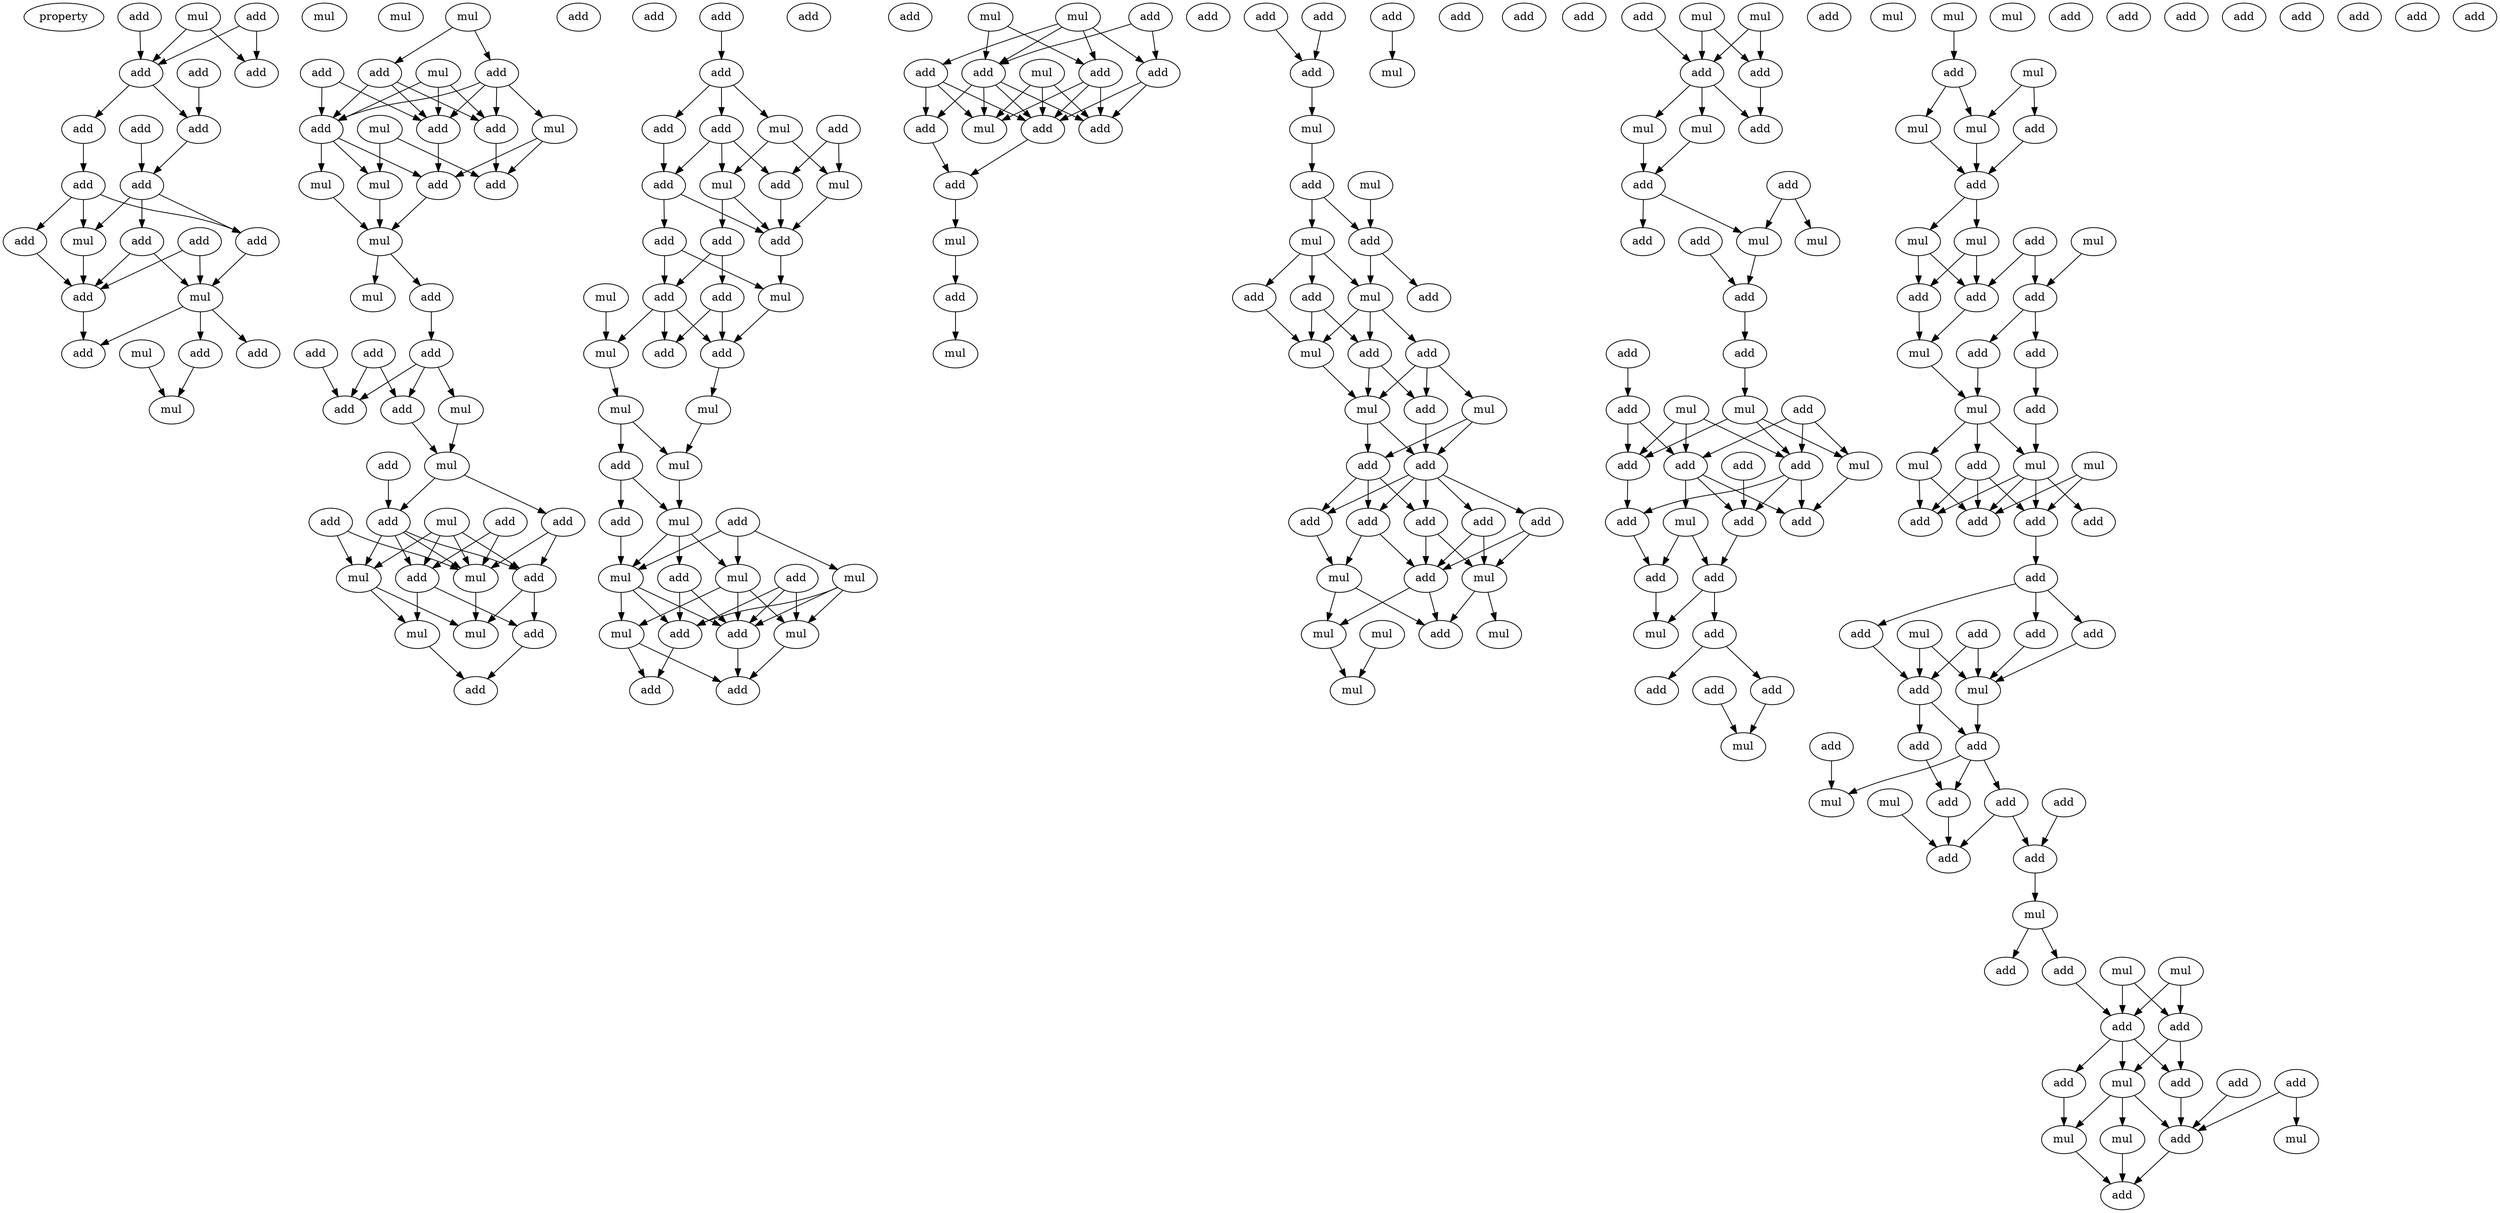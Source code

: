digraph {
    node [fontcolor=black]
    property [mul=2,lf=1.2]
    0 [ label = add ];
    1 [ label = mul ];
    2 [ label = add ];
    3 [ label = mul ];
    4 [ label = add ];
    5 [ label = add ];
    6 [ label = add ];
    7 [ label = add ];
    8 [ label = add ];
    9 [ label = add ];
    10 [ label = add ];
    11 [ label = add ];
    12 [ label = add ];
    13 [ label = add ];
    14 [ label = add ];
    15 [ label = add ];
    16 [ label = mul ];
    17 [ label = mul ];
    18 [ label = add ];
    19 [ label = mul ];
    20 [ label = add ];
    21 [ label = add ];
    22 [ label = add ];
    23 [ label = mul ];
    24 [ label = mul ];
    25 [ label = mul ];
    26 [ label = add ];
    27 [ label = mul ];
    28 [ label = add ];
    29 [ label = add ];
    30 [ label = mul ];
    31 [ label = add ];
    32 [ label = mul ];
    33 [ label = add ];
    34 [ label = add ];
    35 [ label = add ];
    36 [ label = mul ];
    37 [ label = mul ];
    38 [ label = add ];
    39 [ label = mul ];
    40 [ label = mul ];
    41 [ label = add ];
    42 [ label = add ];
    43 [ label = add ];
    44 [ label = add ];
    45 [ label = add ];
    46 [ label = add ];
    47 [ label = add ];
    48 [ label = mul ];
    49 [ label = add ];
    50 [ label = mul ];
    51 [ label = add ];
    52 [ label = mul ];
    53 [ label = add ];
    54 [ label = add ];
    55 [ label = add ];
    56 [ label = add ];
    57 [ label = add ];
    58 [ label = mul ];
    59 [ label = add ];
    60 [ label = mul ];
    61 [ label = add ];
    62 [ label = mul ];
    63 [ label = mul ];
    64 [ label = add ];
    65 [ label = add ];
    66 [ label = add ];
    67 [ label = add ];
    68 [ label = add ];
    69 [ label = add ];
    70 [ label = add ];
    71 [ label = mul ];
    72 [ label = add ];
    73 [ label = mul ];
    74 [ label = add ];
    75 [ label = mul ];
    76 [ label = add ];
    77 [ label = add ];
    78 [ label = add ];
    79 [ label = mul ];
    80 [ label = add ];
    81 [ label = add ];
    82 [ label = mul ];
    83 [ label = add ];
    84 [ label = add ];
    85 [ label = mul ];
    86 [ label = mul ];
    87 [ label = mul ];
    88 [ label = mul ];
    89 [ label = add ];
    90 [ label = mul ];
    91 [ label = add ];
    92 [ label = add ];
    93 [ label = add ];
    94 [ label = mul ];
    95 [ label = mul ];
    96 [ label = add ];
    97 [ label = mul ];
    98 [ label = add ];
    99 [ label = mul ];
    100 [ label = add ];
    101 [ label = mul ];
    102 [ label = add ];
    103 [ label = add ];
    104 [ label = add ];
    105 [ label = mul ];
    106 [ label = mul ];
    107 [ label = add ];
    108 [ label = add ];
    109 [ label = add ];
    110 [ label = add ];
    111 [ label = add ];
    112 [ label = mul ];
    113 [ label = add ];
    114 [ label = add ];
    115 [ label = mul ];
    116 [ label = add ];
    117 [ label = add ];
    118 [ label = mul ];
    119 [ label = add ];
    120 [ label = add ];
    121 [ label = mul ];
    122 [ label = add ];
    123 [ label = add ];
    124 [ label = add ];
    125 [ label = add ];
    126 [ label = add ];
    127 [ label = mul ];
    128 [ label = mul ];
    129 [ label = add ];
    130 [ label = add ];
    131 [ label = mul ];
    132 [ label = mul ];
    133 [ label = add ];
    134 [ label = add ];
    135 [ label = mul ];
    136 [ label = add ];
    137 [ label = add ];
    138 [ label = add ];
    139 [ label = add ];
    140 [ label = mul ];
    141 [ label = add ];
    142 [ label = mul ];
    143 [ label = mul ];
    144 [ label = add ];
    145 [ label = add ];
    146 [ label = add ];
    147 [ label = add ];
    148 [ label = add ];
    149 [ label = add ];
    150 [ label = add ];
    151 [ label = add ];
    152 [ label = add ];
    153 [ label = mul ];
    154 [ label = mul ];
    155 [ label = mul ];
    156 [ label = mul ];
    157 [ label = add ];
    158 [ label = mul ];
    159 [ label = mul ];
    160 [ label = mul ];
    161 [ label = mul ];
    162 [ label = add ];
    163 [ label = add ];
    164 [ label = add ];
    165 [ label = mul ];
    166 [ label = add ];
    167 [ label = mul ];
    168 [ label = add ];
    169 [ label = add ];
    170 [ label = add ];
    171 [ label = add ];
    172 [ label = add ];
    173 [ label = mul ];
    174 [ label = mul ];
    175 [ label = add ];
    176 [ label = add ];
    177 [ label = add ];
    178 [ label = add ];
    179 [ label = add ];
    180 [ label = mul ];
    181 [ label = mul ];
    182 [ label = add ];
    183 [ label = add ];
    184 [ label = add ];
    185 [ label = add ];
    186 [ label = mul ];
    187 [ label = add ];
    188 [ label = add ];
    189 [ label = add ];
    190 [ label = mul ];
    191 [ label = add ];
    192 [ label = add ];
    193 [ label = mul ];
    194 [ label = add ];
    195 [ label = add ];
    196 [ label = add ];
    197 [ label = add ];
    198 [ label = mul ];
    199 [ label = mul ];
    200 [ label = mul ];
    201 [ label = mul ];
    202 [ label = add ];
    203 [ label = add ];
    204 [ label = mul ];
    205 [ label = mul ];
    206 [ label = add ];
    207 [ label = add ];
    208 [ label = mul ];
    209 [ label = mul ];
    210 [ label = mul ];
    211 [ label = add ];
    212 [ label = add ];
    213 [ label = add ];
    214 [ label = add ];
    215 [ label = mul ];
    216 [ label = add ];
    217 [ label = mul ];
    218 [ label = add ];
    219 [ label = mul ];
    220 [ label = add ];
    221 [ label = mul ];
    222 [ label = mul ];
    223 [ label = add ];
    224 [ label = mul ];
    225 [ label = add ];
    226 [ label = add ];
    227 [ label = add ];
    228 [ label = add ];
    229 [ label = add ];
    230 [ label = add ];
    231 [ label = mul ];
    232 [ label = add ];
    233 [ label = add ];
    234 [ label = add ];
    235 [ label = add ];
    236 [ label = mul ];
    237 [ label = add ];
    238 [ label = add ];
    239 [ label = add ];
    240 [ label = mul ];
    241 [ label = add ];
    242 [ label = add ];
    243 [ label = mul ];
    244 [ label = add ];
    245 [ label = add ];
    246 [ label = add ];
    247 [ label = mul ];
    248 [ label = add ];
    249 [ label = mul ];
    250 [ label = add ];
    251 [ label = mul ];
    252 [ label = add ];
    253 [ label = add ];
    254 [ label = add ];
    255 [ label = add ];
    256 [ label = add ];
    257 [ label = add ];
    258 [ label = mul ];
    259 [ label = add ];
    260 [ label = add ];
    261 [ label = mul ];
    262 [ label = mul ];
    263 [ label = mul ];
    264 [ label = add ];
    265 [ label = add ];
    266 [ label = add ];
    267 [ label = add ];
    268 [ label = add ];
    269 [ label = add ];
    270 [ label = add ];
    0 -> 5 [ name = 0 ];
    2 -> 5 [ name = 1 ];
    2 -> 6 [ name = 2 ];
    3 -> 5 [ name = 3 ];
    3 -> 6 [ name = 4 ];
    4 -> 7 [ name = 5 ];
    5 -> 7 [ name = 6 ];
    5 -> 8 [ name = 7 ];
    7 -> 10 [ name = 8 ];
    8 -> 11 [ name = 9 ];
    9 -> 10 [ name = 10 ];
    10 -> 12 [ name = 11 ];
    10 -> 15 [ name = 12 ];
    10 -> 16 [ name = 13 ];
    11 -> 12 [ name = 14 ];
    11 -> 13 [ name = 15 ];
    11 -> 16 [ name = 16 ];
    12 -> 17 [ name = 17 ];
    13 -> 18 [ name = 18 ];
    14 -> 17 [ name = 19 ];
    14 -> 18 [ name = 20 ];
    15 -> 17 [ name = 21 ];
    15 -> 18 [ name = 22 ];
    16 -> 18 [ name = 23 ];
    17 -> 20 [ name = 24 ];
    17 -> 21 [ name = 25 ];
    17 -> 22 [ name = 26 ];
    18 -> 22 [ name = 27 ];
    20 -> 24 [ name = 28 ];
    23 -> 24 [ name = 29 ];
    25 -> 26 [ name = 30 ];
    25 -> 28 [ name = 31 ];
    26 -> 31 [ name = 32 ];
    26 -> 33 [ name = 33 ];
    26 -> 34 [ name = 34 ];
    27 -> 31 [ name = 35 ];
    27 -> 33 [ name = 36 ];
    27 -> 34 [ name = 37 ];
    28 -> 31 [ name = 38 ];
    28 -> 32 [ name = 39 ];
    28 -> 33 [ name = 40 ];
    28 -> 34 [ name = 41 ];
    29 -> 31 [ name = 42 ];
    29 -> 33 [ name = 43 ];
    30 -> 35 [ name = 44 ];
    30 -> 36 [ name = 45 ];
    31 -> 36 [ name = 46 ];
    31 -> 37 [ name = 47 ];
    31 -> 38 [ name = 48 ];
    32 -> 35 [ name = 49 ];
    32 -> 38 [ name = 50 ];
    33 -> 38 [ name = 51 ];
    34 -> 35 [ name = 52 ];
    36 -> 39 [ name = 53 ];
    37 -> 39 [ name = 54 ];
    38 -> 39 [ name = 55 ];
    39 -> 40 [ name = 56 ];
    39 -> 41 [ name = 57 ];
    41 -> 44 [ name = 58 ];
    42 -> 46 [ name = 59 ];
    43 -> 46 [ name = 60 ];
    43 -> 49 [ name = 61 ];
    44 -> 46 [ name = 62 ];
    44 -> 48 [ name = 63 ];
    44 -> 49 [ name = 64 ];
    48 -> 50 [ name = 65 ];
    49 -> 50 [ name = 66 ];
    50 -> 54 [ name = 67 ];
    50 -> 55 [ name = 68 ];
    51 -> 54 [ name = 69 ];
    52 -> 57 [ name = 70 ];
    52 -> 58 [ name = 71 ];
    52 -> 59 [ name = 72 ];
    52 -> 60 [ name = 73 ];
    53 -> 58 [ name = 74 ];
    53 -> 59 [ name = 75 ];
    54 -> 57 [ name = 76 ];
    54 -> 58 [ name = 77 ];
    54 -> 59 [ name = 78 ];
    54 -> 60 [ name = 79 ];
    55 -> 57 [ name = 80 ];
    55 -> 58 [ name = 81 ];
    56 -> 58 [ name = 82 ];
    56 -> 60 [ name = 83 ];
    57 -> 61 [ name = 84 ];
    57 -> 62 [ name = 85 ];
    58 -> 62 [ name = 86 ];
    59 -> 61 [ name = 87 ];
    59 -> 63 [ name = 88 ];
    60 -> 62 [ name = 89 ];
    60 -> 63 [ name = 90 ];
    61 -> 64 [ name = 91 ];
    63 -> 64 [ name = 92 ];
    65 -> 66 [ name = 93 ];
    66 -> 67 [ name = 94 ];
    66 -> 70 [ name = 95 ];
    66 -> 71 [ name = 96 ];
    67 -> 72 [ name = 97 ];
    67 -> 74 [ name = 98 ];
    67 -> 75 [ name = 99 ];
    69 -> 72 [ name = 100 ];
    69 -> 73 [ name = 101 ];
    70 -> 74 [ name = 102 ];
    71 -> 73 [ name = 103 ];
    71 -> 75 [ name = 104 ];
    72 -> 76 [ name = 105 ];
    73 -> 76 [ name = 106 ];
    74 -> 76 [ name = 107 ];
    74 -> 78 [ name = 108 ];
    75 -> 76 [ name = 109 ];
    75 -> 77 [ name = 110 ];
    76 -> 82 [ name = 111 ];
    77 -> 80 [ name = 112 ];
    77 -> 81 [ name = 113 ];
    78 -> 80 [ name = 114 ];
    78 -> 82 [ name = 115 ];
    79 -> 85 [ name = 116 ];
    80 -> 83 [ name = 117 ];
    80 -> 84 [ name = 118 ];
    80 -> 85 [ name = 119 ];
    81 -> 83 [ name = 120 ];
    81 -> 84 [ name = 121 ];
    82 -> 83 [ name = 122 ];
    83 -> 87 [ name = 123 ];
    85 -> 86 [ name = 124 ];
    86 -> 88 [ name = 125 ];
    86 -> 89 [ name = 126 ];
    87 -> 88 [ name = 127 ];
    88 -> 90 [ name = 128 ];
    89 -> 90 [ name = 129 ];
    89 -> 91 [ name = 130 ];
    90 -> 93 [ name = 131 ];
    90 -> 95 [ name = 132 ];
    90 -> 97 [ name = 133 ];
    91 -> 97 [ name = 134 ];
    92 -> 94 [ name = 135 ];
    92 -> 95 [ name = 136 ];
    92 -> 97 [ name = 137 ];
    93 -> 98 [ name = 138 ];
    93 -> 100 [ name = 139 ];
    94 -> 98 [ name = 140 ];
    94 -> 99 [ name = 141 ];
    94 -> 100 [ name = 142 ];
    95 -> 99 [ name = 143 ];
    95 -> 100 [ name = 144 ];
    95 -> 101 [ name = 145 ];
    96 -> 98 [ name = 146 ];
    96 -> 99 [ name = 147 ];
    96 -> 100 [ name = 148 ];
    97 -> 98 [ name = 149 ];
    97 -> 100 [ name = 150 ];
    97 -> 101 [ name = 151 ];
    98 -> 102 [ name = 152 ];
    99 -> 103 [ name = 153 ];
    100 -> 103 [ name = 154 ];
    101 -> 102 [ name = 155 ];
    101 -> 103 [ name = 156 ];
    105 -> 110 [ name = 157 ];
    105 -> 111 [ name = 158 ];
    106 -> 108 [ name = 159 ];
    106 -> 109 [ name = 160 ];
    106 -> 110 [ name = 161 ];
    106 -> 111 [ name = 162 ];
    107 -> 109 [ name = 163 ];
    107 -> 111 [ name = 164 ];
    108 -> 113 [ name = 165 ];
    108 -> 114 [ name = 166 ];
    108 -> 115 [ name = 167 ];
    109 -> 113 [ name = 168 ];
    109 -> 116 [ name = 169 ];
    110 -> 113 [ name = 170 ];
    110 -> 115 [ name = 171 ];
    110 -> 116 [ name = 172 ];
    111 -> 113 [ name = 173 ];
    111 -> 114 [ name = 174 ];
    111 -> 115 [ name = 175 ];
    111 -> 116 [ name = 176 ];
    112 -> 113 [ name = 177 ];
    112 -> 115 [ name = 178 ];
    112 -> 116 [ name = 179 ];
    113 -> 117 [ name = 180 ];
    114 -> 117 [ name = 181 ];
    117 -> 118 [ name = 182 ];
    118 -> 120 [ name = 183 ];
    120 -> 121 [ name = 184 ];
    122 -> 126 [ name = 185 ];
    123 -> 126 [ name = 186 ];
    124 -> 127 [ name = 187 ];
    126 -> 128 [ name = 188 ];
    128 -> 129 [ name = 189 ];
    129 -> 132 [ name = 190 ];
    129 -> 133 [ name = 191 ];
    131 -> 133 [ name = 192 ];
    132 -> 135 [ name = 193 ];
    132 -> 136 [ name = 194 ];
    132 -> 137 [ name = 195 ];
    133 -> 134 [ name = 196 ];
    133 -> 135 [ name = 197 ];
    135 -> 139 [ name = 198 ];
    135 -> 140 [ name = 199 ];
    135 -> 141 [ name = 200 ];
    136 -> 140 [ name = 201 ];
    137 -> 140 [ name = 202 ];
    137 -> 141 [ name = 203 ];
    139 -> 142 [ name = 204 ];
    139 -> 143 [ name = 205 ];
    139 -> 144 [ name = 206 ];
    140 -> 142 [ name = 207 ];
    141 -> 142 [ name = 208 ];
    141 -> 144 [ name = 209 ];
    142 -> 145 [ name = 210 ];
    142 -> 146 [ name = 211 ];
    143 -> 145 [ name = 212 ];
    143 -> 146 [ name = 213 ];
    144 -> 145 [ name = 214 ];
    145 -> 147 [ name = 215 ];
    145 -> 148 [ name = 216 ];
    145 -> 149 [ name = 217 ];
    145 -> 150 [ name = 218 ];
    145 -> 151 [ name = 219 ];
    146 -> 147 [ name = 220 ];
    146 -> 148 [ name = 221 ];
    146 -> 150 [ name = 222 ];
    147 -> 153 [ name = 223 ];
    148 -> 152 [ name = 224 ];
    148 -> 154 [ name = 225 ];
    149 -> 152 [ name = 226 ];
    149 -> 154 [ name = 227 ];
    150 -> 152 [ name = 228 ];
    150 -> 153 [ name = 229 ];
    151 -> 152 [ name = 230 ];
    151 -> 154 [ name = 231 ];
    152 -> 155 [ name = 232 ];
    152 -> 157 [ name = 233 ];
    153 -> 155 [ name = 234 ];
    153 -> 157 [ name = 235 ];
    154 -> 156 [ name = 236 ];
    154 -> 157 [ name = 237 ];
    155 -> 159 [ name = 238 ];
    158 -> 159 [ name = 239 ];
    160 -> 163 [ name = 240 ];
    160 -> 164 [ name = 241 ];
    161 -> 163 [ name = 242 ];
    161 -> 164 [ name = 243 ];
    162 -> 163 [ name = 244 ];
    163 -> 165 [ name = 245 ];
    163 -> 166 [ name = 246 ];
    163 -> 167 [ name = 247 ];
    164 -> 166 [ name = 248 ];
    165 -> 168 [ name = 249 ];
    167 -> 168 [ name = 250 ];
    168 -> 171 [ name = 251 ];
    168 -> 173 [ name = 252 ];
    169 -> 173 [ name = 253 ];
    169 -> 174 [ name = 254 ];
    170 -> 175 [ name = 255 ];
    173 -> 175 [ name = 256 ];
    175 -> 176 [ name = 257 ];
    176 -> 180 [ name = 258 ];
    177 -> 179 [ name = 259 ];
    178 -> 184 [ name = 260 ];
    178 -> 185 [ name = 261 ];
    178 -> 186 [ name = 262 ];
    179 -> 182 [ name = 263 ];
    179 -> 184 [ name = 264 ];
    180 -> 182 [ name = 265 ];
    180 -> 185 [ name = 266 ];
    180 -> 186 [ name = 267 ];
    181 -> 182 [ name = 268 ];
    181 -> 184 [ name = 269 ];
    181 -> 185 [ name = 270 ];
    182 -> 188 [ name = 271 ];
    183 -> 187 [ name = 272 ];
    184 -> 187 [ name = 273 ];
    184 -> 189 [ name = 274 ];
    184 -> 190 [ name = 275 ];
    185 -> 187 [ name = 276 ];
    185 -> 188 [ name = 277 ];
    185 -> 189 [ name = 278 ];
    186 -> 189 [ name = 279 ];
    187 -> 192 [ name = 280 ];
    188 -> 191 [ name = 281 ];
    190 -> 191 [ name = 282 ];
    190 -> 192 [ name = 283 ];
    191 -> 193 [ name = 284 ];
    192 -> 193 [ name = 285 ];
    192 -> 194 [ name = 286 ];
    194 -> 196 [ name = 287 ];
    194 -> 197 [ name = 288 ];
    195 -> 199 [ name = 289 ];
    197 -> 199 [ name = 290 ];
    200 -> 202 [ name = 291 ];
    201 -> 203 [ name = 292 ];
    201 -> 204 [ name = 293 ];
    202 -> 204 [ name = 294 ];
    202 -> 205 [ name = 295 ];
    203 -> 206 [ name = 296 ];
    204 -> 206 [ name = 297 ];
    205 -> 206 [ name = 298 ];
    206 -> 208 [ name = 299 ];
    206 -> 209 [ name = 300 ];
    207 -> 211 [ name = 301 ];
    207 -> 212 [ name = 302 ];
    208 -> 211 [ name = 303 ];
    208 -> 213 [ name = 304 ];
    209 -> 211 [ name = 305 ];
    209 -> 213 [ name = 306 ];
    210 -> 212 [ name = 307 ];
    211 -> 215 [ name = 308 ];
    212 -> 214 [ name = 309 ];
    212 -> 216 [ name = 310 ];
    213 -> 215 [ name = 311 ];
    214 -> 218 [ name = 312 ];
    215 -> 217 [ name = 313 ];
    216 -> 217 [ name = 314 ];
    217 -> 219 [ name = 315 ];
    217 -> 220 [ name = 316 ];
    217 -> 221 [ name = 317 ];
    218 -> 219 [ name = 318 ];
    219 -> 223 [ name = 319 ];
    219 -> 225 [ name = 320 ];
    219 -> 226 [ name = 321 ];
    219 -> 227 [ name = 322 ];
    220 -> 225 [ name = 323 ];
    220 -> 226 [ name = 324 ];
    220 -> 227 [ name = 325 ];
    221 -> 225 [ name = 326 ];
    221 -> 226 [ name = 327 ];
    222 -> 225 [ name = 328 ];
    222 -> 227 [ name = 329 ];
    227 -> 228 [ name = 330 ];
    228 -> 230 [ name = 331 ];
    228 -> 232 [ name = 332 ];
    228 -> 234 [ name = 333 ];
    230 -> 236 [ name = 334 ];
    231 -> 235 [ name = 335 ];
    231 -> 236 [ name = 336 ];
    232 -> 236 [ name = 337 ];
    233 -> 235 [ name = 338 ];
    233 -> 236 [ name = 339 ];
    234 -> 235 [ name = 340 ];
    235 -> 237 [ name = 341 ];
    235 -> 238 [ name = 342 ];
    236 -> 237 [ name = 343 ];
    237 -> 240 [ name = 344 ];
    237 -> 242 [ name = 345 ];
    237 -> 244 [ name = 346 ];
    238 -> 242 [ name = 347 ];
    239 -> 240 [ name = 348 ];
    241 -> 245 [ name = 349 ];
    242 -> 246 [ name = 350 ];
    243 -> 246 [ name = 351 ];
    244 -> 245 [ name = 352 ];
    244 -> 246 [ name = 353 ];
    245 -> 247 [ name = 354 ];
    247 -> 250 [ name = 355 ];
    247 -> 252 [ name = 356 ];
    249 -> 253 [ name = 357 ];
    249 -> 254 [ name = 358 ];
    251 -> 253 [ name = 359 ];
    251 -> 254 [ name = 360 ];
    252 -> 254 [ name = 361 ];
    253 -> 256 [ name = 362 ];
    253 -> 258 [ name = 363 ];
    254 -> 256 [ name = 364 ];
    254 -> 257 [ name = 365 ];
    254 -> 258 [ name = 366 ];
    255 -> 260 [ name = 367 ];
    255 -> 263 [ name = 368 ];
    256 -> 260 [ name = 369 ];
    257 -> 261 [ name = 370 ];
    258 -> 260 [ name = 371 ];
    258 -> 261 [ name = 372 ];
    258 -> 262 [ name = 373 ];
    259 -> 260 [ name = 374 ];
    260 -> 264 [ name = 375 ];
    261 -> 264 [ name = 376 ];
    262 -> 264 [ name = 377 ];
}
